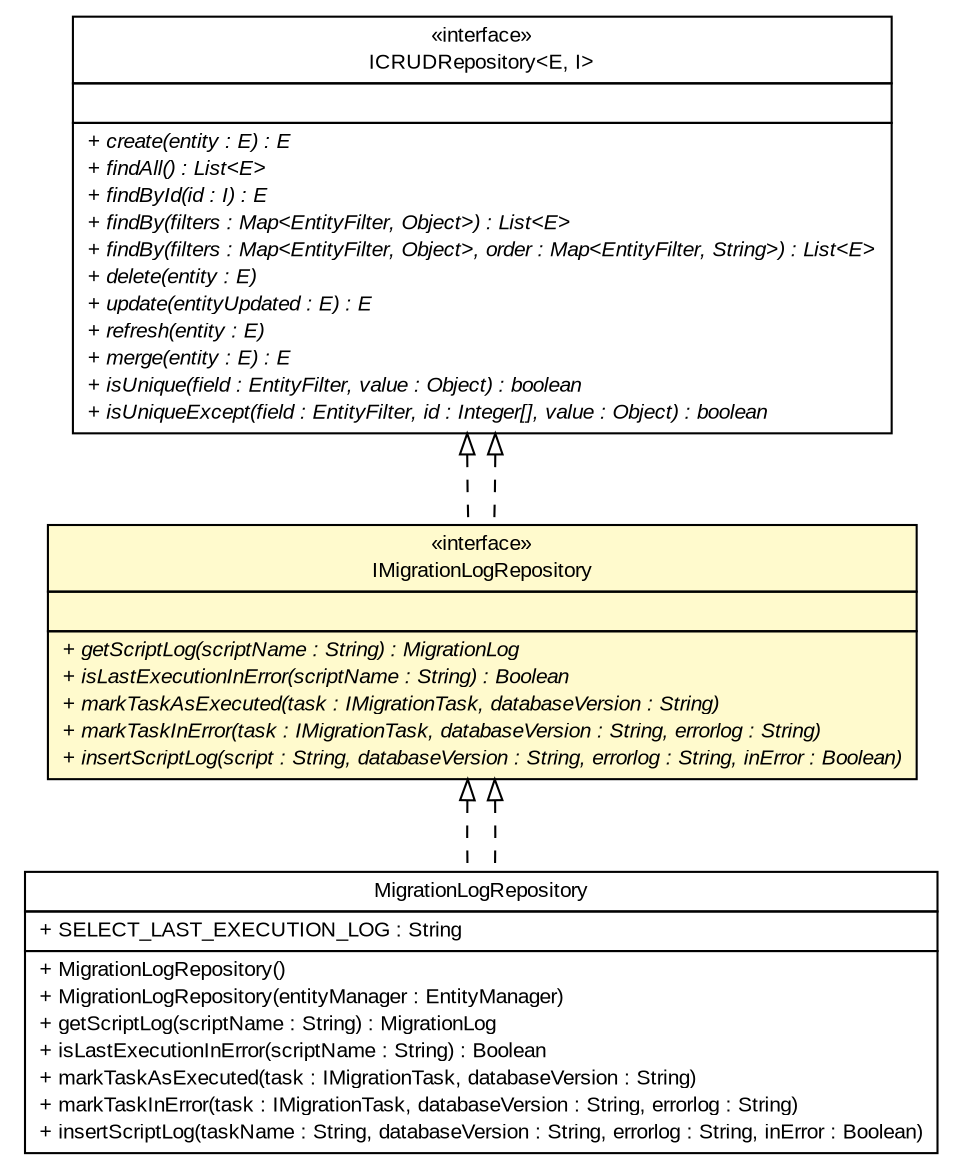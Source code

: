 #!/usr/local/bin/dot
#
# Class diagram 
# Generated by UMLGraph version R5_6-24-gf6e263 (http://www.umlgraph.org/)
#

digraph G {
	edge [fontname="arial",fontsize=10,labelfontname="arial",labelfontsize=10];
	node [fontname="arial",fontsize=10,shape=plaintext];
	nodesep=0.25;
	ranksep=0.5;
	// gov.sandia.cf.dao.ICRUDRepository<E, I>
	c166902 [label=<<table title="gov.sandia.cf.dao.ICRUDRepository" border="0" cellborder="1" cellspacing="0" cellpadding="2" port="p" href="./ICRUDRepository.html">
		<tr><td><table border="0" cellspacing="0" cellpadding="1">
<tr><td align="center" balign="center"> &#171;interface&#187; </td></tr>
<tr><td align="center" balign="center"> ICRUDRepository&lt;E, I&gt; </td></tr>
		</table></td></tr>
		<tr><td><table border="0" cellspacing="0" cellpadding="1">
<tr><td align="left" balign="left">  </td></tr>
		</table></td></tr>
		<tr><td><table border="0" cellspacing="0" cellpadding="1">
<tr><td align="left" balign="left"><font face="arial italic" point-size="10.0"> + create(entity : E) : E </font></td></tr>
<tr><td align="left" balign="left"><font face="arial italic" point-size="10.0"> + findAll() : List&lt;E&gt; </font></td></tr>
<tr><td align="left" balign="left"><font face="arial italic" point-size="10.0"> + findById(id : I) : E </font></td></tr>
<tr><td align="left" balign="left"><font face="arial italic" point-size="10.0"> + findBy(filters : Map&lt;EntityFilter, Object&gt;) : List&lt;E&gt; </font></td></tr>
<tr><td align="left" balign="left"><font face="arial italic" point-size="10.0"> + findBy(filters : Map&lt;EntityFilter, Object&gt;, order : Map&lt;EntityFilter, String&gt;) : List&lt;E&gt; </font></td></tr>
<tr><td align="left" balign="left"><font face="arial italic" point-size="10.0"> + delete(entity : E) </font></td></tr>
<tr><td align="left" balign="left"><font face="arial italic" point-size="10.0"> + update(entityUpdated : E) : E </font></td></tr>
<tr><td align="left" balign="left"><font face="arial italic" point-size="10.0"> + refresh(entity : E) </font></td></tr>
<tr><td align="left" balign="left"><font face="arial italic" point-size="10.0"> + merge(entity : E) : E </font></td></tr>
<tr><td align="left" balign="left"><font face="arial italic" point-size="10.0"> + isUnique(field : EntityFilter, value : Object) : boolean </font></td></tr>
<tr><td align="left" balign="left"><font face="arial italic" point-size="10.0"> + isUniqueExcept(field : EntityFilter, id : Integer[], value : Object) : boolean </font></td></tr>
		</table></td></tr>
		</table>>, URL="./ICRUDRepository.html", fontname="arial", fontcolor="black", fontsize=10.0];
	// gov.sandia.cf.dao.IMigrationLogRepository
	c166914 [label=<<table title="gov.sandia.cf.dao.IMigrationLogRepository" border="0" cellborder="1" cellspacing="0" cellpadding="2" port="p" bgcolor="lemonChiffon" href="./IMigrationLogRepository.html">
		<tr><td><table border="0" cellspacing="0" cellpadding="1">
<tr><td align="center" balign="center"> &#171;interface&#187; </td></tr>
<tr><td align="center" balign="center"> IMigrationLogRepository </td></tr>
		</table></td></tr>
		<tr><td><table border="0" cellspacing="0" cellpadding="1">
<tr><td align="left" balign="left">  </td></tr>
		</table></td></tr>
		<tr><td><table border="0" cellspacing="0" cellpadding="1">
<tr><td align="left" balign="left"><font face="arial italic" point-size="10.0"> + getScriptLog(scriptName : String) : MigrationLog </font></td></tr>
<tr><td align="left" balign="left"><font face="arial italic" point-size="10.0"> + isLastExecutionInError(scriptName : String) : Boolean </font></td></tr>
<tr><td align="left" balign="left"><font face="arial italic" point-size="10.0"> + markTaskAsExecuted(task : IMigrationTask, databaseVersion : String) </font></td></tr>
<tr><td align="left" balign="left"><font face="arial italic" point-size="10.0"> + markTaskInError(task : IMigrationTask, databaseVersion : String, errorlog : String) </font></td></tr>
<tr><td align="left" balign="left"><font face="arial italic" point-size="10.0"> + insertScriptLog(script : String, databaseVersion : String, errorlog : String, inError : Boolean) </font></td></tr>
		</table></td></tr>
		</table>>, URL="./IMigrationLogRepository.html", fontname="arial", fontcolor="black", fontsize=10.0];
	// gov.sandia.cf.dao.impl.MigrationLogRepository
	c166928 [label=<<table title="gov.sandia.cf.dao.impl.MigrationLogRepository" border="0" cellborder="1" cellspacing="0" cellpadding="2" port="p" href="./impl/MigrationLogRepository.html">
		<tr><td><table border="0" cellspacing="0" cellpadding="1">
<tr><td align="center" balign="center"> MigrationLogRepository </td></tr>
		</table></td></tr>
		<tr><td><table border="0" cellspacing="0" cellpadding="1">
<tr><td align="left" balign="left"> + SELECT_LAST_EXECUTION_LOG : String </td></tr>
		</table></td></tr>
		<tr><td><table border="0" cellspacing="0" cellpadding="1">
<tr><td align="left" balign="left"> + MigrationLogRepository() </td></tr>
<tr><td align="left" balign="left"> + MigrationLogRepository(entityManager : EntityManager) </td></tr>
<tr><td align="left" balign="left"> + getScriptLog(scriptName : String) : MigrationLog </td></tr>
<tr><td align="left" balign="left"> + isLastExecutionInError(scriptName : String) : Boolean </td></tr>
<tr><td align="left" balign="left"> + markTaskAsExecuted(task : IMigrationTask, databaseVersion : String) </td></tr>
<tr><td align="left" balign="left"> + markTaskInError(task : IMigrationTask, databaseVersion : String, errorlog : String) </td></tr>
<tr><td align="left" balign="left"> + insertScriptLog(taskName : String, databaseVersion : String, errorlog : String, inError : Boolean) </td></tr>
		</table></td></tr>
		</table>>, URL="./impl/MigrationLogRepository.html", fontname="arial", fontcolor="black", fontsize=10.0];
	//gov.sandia.cf.dao.IMigrationLogRepository implements gov.sandia.cf.dao.ICRUDRepository<E, I>
	c166902:p -> c166914:p [dir=back,arrowtail=empty,style=dashed];
	//gov.sandia.cf.dao.impl.MigrationLogRepository implements gov.sandia.cf.dao.IMigrationLogRepository
	c166914:p -> c166928:p [dir=back,arrowtail=empty,style=dashed];
	//gov.sandia.cf.dao.IMigrationLogRepository implements gov.sandia.cf.dao.ICRUDRepository<E, I>
	c166902:p -> c166914:p [dir=back,arrowtail=empty,style=dashed];
	//gov.sandia.cf.dao.impl.MigrationLogRepository implements gov.sandia.cf.dao.IMigrationLogRepository
	c166914:p -> c166928:p [dir=back,arrowtail=empty,style=dashed];
}

